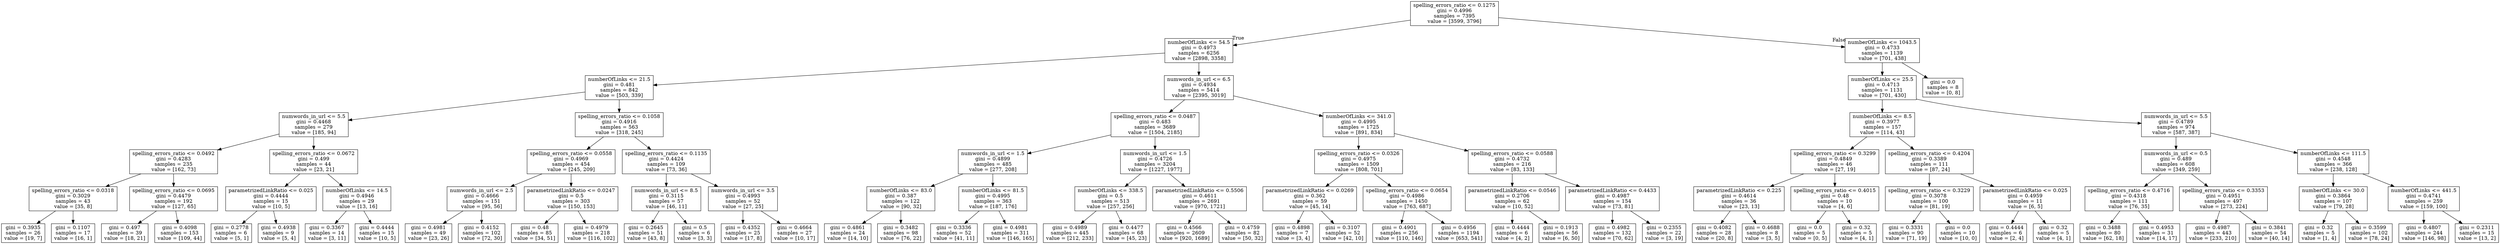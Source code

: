 digraph Tree {
node [shape=box] ;
0 [label="spelling_errors_ratio <= 0.1275\ngini = 0.4996\nsamples = 7395\nvalue = [3599, 3796]"] ;
1 [label="numberOfLinks <= 54.5\ngini = 0.4973\nsamples = 6256\nvalue = [2898, 3358]"] ;
0 -> 1 [labeldistance=2.5, labelangle=45, headlabel="True"] ;
2 [label="numberOfLinks <= 21.5\ngini = 0.481\nsamples = 842\nvalue = [503, 339]"] ;
1 -> 2 ;
3 [label="numwords_in_url <= 5.5\ngini = 0.4468\nsamples = 279\nvalue = [185, 94]"] ;
2 -> 3 ;
4 [label="spelling_errors_ratio <= 0.0492\ngini = 0.4283\nsamples = 235\nvalue = [162, 73]"] ;
3 -> 4 ;
5 [label="spelling_errors_ratio <= 0.0318\ngini = 0.3029\nsamples = 43\nvalue = [35, 8]"] ;
4 -> 5 ;
6 [label="gini = 0.3935\nsamples = 26\nvalue = [19, 7]"] ;
5 -> 6 ;
7 [label="gini = 0.1107\nsamples = 17\nvalue = [16, 1]"] ;
5 -> 7 ;
8 [label="spelling_errors_ratio <= 0.0695\ngini = 0.4479\nsamples = 192\nvalue = [127, 65]"] ;
4 -> 8 ;
9 [label="gini = 0.497\nsamples = 39\nvalue = [18, 21]"] ;
8 -> 9 ;
10 [label="gini = 0.4098\nsamples = 153\nvalue = [109, 44]"] ;
8 -> 10 ;
11 [label="spelling_errors_ratio <= 0.0672\ngini = 0.499\nsamples = 44\nvalue = [23, 21]"] ;
3 -> 11 ;
12 [label="parametrizedLinkRatio <= 0.025\ngini = 0.4444\nsamples = 15\nvalue = [10, 5]"] ;
11 -> 12 ;
13 [label="gini = 0.2778\nsamples = 6\nvalue = [5, 1]"] ;
12 -> 13 ;
14 [label="gini = 0.4938\nsamples = 9\nvalue = [5, 4]"] ;
12 -> 14 ;
15 [label="numberOfLinks <= 14.5\ngini = 0.4946\nsamples = 29\nvalue = [13, 16]"] ;
11 -> 15 ;
16 [label="gini = 0.3367\nsamples = 14\nvalue = [3, 11]"] ;
15 -> 16 ;
17 [label="gini = 0.4444\nsamples = 15\nvalue = [10, 5]"] ;
15 -> 17 ;
18 [label="spelling_errors_ratio <= 0.1058\ngini = 0.4916\nsamples = 563\nvalue = [318, 245]"] ;
2 -> 18 ;
19 [label="spelling_errors_ratio <= 0.0558\ngini = 0.4969\nsamples = 454\nvalue = [245, 209]"] ;
18 -> 19 ;
20 [label="numwords_in_url <= 2.5\ngini = 0.4666\nsamples = 151\nvalue = [95, 56]"] ;
19 -> 20 ;
21 [label="gini = 0.4981\nsamples = 49\nvalue = [23, 26]"] ;
20 -> 21 ;
22 [label="gini = 0.4152\nsamples = 102\nvalue = [72, 30]"] ;
20 -> 22 ;
23 [label="parametrizedLinkRatio <= 0.0247\ngini = 0.5\nsamples = 303\nvalue = [150, 153]"] ;
19 -> 23 ;
24 [label="gini = 0.48\nsamples = 85\nvalue = [34, 51]"] ;
23 -> 24 ;
25 [label="gini = 0.4979\nsamples = 218\nvalue = [116, 102]"] ;
23 -> 25 ;
26 [label="spelling_errors_ratio <= 0.1135\ngini = 0.4424\nsamples = 109\nvalue = [73, 36]"] ;
18 -> 26 ;
27 [label="numwords_in_url <= 8.5\ngini = 0.3115\nsamples = 57\nvalue = [46, 11]"] ;
26 -> 27 ;
28 [label="gini = 0.2645\nsamples = 51\nvalue = [43, 8]"] ;
27 -> 28 ;
29 [label="gini = 0.5\nsamples = 6\nvalue = [3, 3]"] ;
27 -> 29 ;
30 [label="numwords_in_url <= 3.5\ngini = 0.4993\nsamples = 52\nvalue = [27, 25]"] ;
26 -> 30 ;
31 [label="gini = 0.4352\nsamples = 25\nvalue = [17, 8]"] ;
30 -> 31 ;
32 [label="gini = 0.4664\nsamples = 27\nvalue = [10, 17]"] ;
30 -> 32 ;
33 [label="numwords_in_url <= 6.5\ngini = 0.4934\nsamples = 5414\nvalue = [2395, 3019]"] ;
1 -> 33 ;
34 [label="spelling_errors_ratio <= 0.0487\ngini = 0.483\nsamples = 3689\nvalue = [1504, 2185]"] ;
33 -> 34 ;
35 [label="numwords_in_url <= 1.5\ngini = 0.4899\nsamples = 485\nvalue = [277, 208]"] ;
34 -> 35 ;
36 [label="numberOfLinks <= 83.0\ngini = 0.387\nsamples = 122\nvalue = [90, 32]"] ;
35 -> 36 ;
37 [label="gini = 0.4861\nsamples = 24\nvalue = [14, 10]"] ;
36 -> 37 ;
38 [label="gini = 0.3482\nsamples = 98\nvalue = [76, 22]"] ;
36 -> 38 ;
39 [label="numberOfLinks <= 81.5\ngini = 0.4995\nsamples = 363\nvalue = [187, 176]"] ;
35 -> 39 ;
40 [label="gini = 0.3336\nsamples = 52\nvalue = [41, 11]"] ;
39 -> 40 ;
41 [label="gini = 0.4981\nsamples = 311\nvalue = [146, 165]"] ;
39 -> 41 ;
42 [label="numwords_in_url <= 1.5\ngini = 0.4726\nsamples = 3204\nvalue = [1227, 1977]"] ;
34 -> 42 ;
43 [label="numberOfLinks <= 338.5\ngini = 0.5\nsamples = 513\nvalue = [257, 256]"] ;
42 -> 43 ;
44 [label="gini = 0.4989\nsamples = 445\nvalue = [212, 233]"] ;
43 -> 44 ;
45 [label="gini = 0.4477\nsamples = 68\nvalue = [45, 23]"] ;
43 -> 45 ;
46 [label="parametrizedLinkRatio <= 0.5506\ngini = 0.4611\nsamples = 2691\nvalue = [970, 1721]"] ;
42 -> 46 ;
47 [label="gini = 0.4566\nsamples = 2609\nvalue = [920, 1689]"] ;
46 -> 47 ;
48 [label="gini = 0.4759\nsamples = 82\nvalue = [50, 32]"] ;
46 -> 48 ;
49 [label="numberOfLinks <= 341.0\ngini = 0.4995\nsamples = 1725\nvalue = [891, 834]"] ;
33 -> 49 ;
50 [label="spelling_errors_ratio <= 0.0326\ngini = 0.4975\nsamples = 1509\nvalue = [808, 701]"] ;
49 -> 50 ;
51 [label="parametrizedLinkRatio <= 0.0269\ngini = 0.362\nsamples = 59\nvalue = [45, 14]"] ;
50 -> 51 ;
52 [label="gini = 0.4898\nsamples = 7\nvalue = [3, 4]"] ;
51 -> 52 ;
53 [label="gini = 0.3107\nsamples = 52\nvalue = [42, 10]"] ;
51 -> 53 ;
54 [label="spelling_errors_ratio <= 0.0654\ngini = 0.4986\nsamples = 1450\nvalue = [763, 687]"] ;
50 -> 54 ;
55 [label="gini = 0.4901\nsamples = 256\nvalue = [110, 146]"] ;
54 -> 55 ;
56 [label="gini = 0.4956\nsamples = 1194\nvalue = [653, 541]"] ;
54 -> 56 ;
57 [label="spelling_errors_ratio <= 0.0588\ngini = 0.4732\nsamples = 216\nvalue = [83, 133]"] ;
49 -> 57 ;
58 [label="parametrizedLinkRatio <= 0.0546\ngini = 0.2706\nsamples = 62\nvalue = [10, 52]"] ;
57 -> 58 ;
59 [label="gini = 0.4444\nsamples = 6\nvalue = [4, 2]"] ;
58 -> 59 ;
60 [label="gini = 0.1913\nsamples = 56\nvalue = [6, 50]"] ;
58 -> 60 ;
61 [label="parametrizedLinkRatio <= 0.4433\ngini = 0.4987\nsamples = 154\nvalue = [73, 81]"] ;
57 -> 61 ;
62 [label="gini = 0.4982\nsamples = 132\nvalue = [70, 62]"] ;
61 -> 62 ;
63 [label="gini = 0.2355\nsamples = 22\nvalue = [3, 19]"] ;
61 -> 63 ;
64 [label="numberOfLinks <= 1043.5\ngini = 0.4733\nsamples = 1139\nvalue = [701, 438]"] ;
0 -> 64 [labeldistance=2.5, labelangle=-45, headlabel="False"] ;
65 [label="numberOfLinks <= 25.5\ngini = 0.4713\nsamples = 1131\nvalue = [701, 430]"] ;
64 -> 65 ;
66 [label="numberOfLinks <= 8.5\ngini = 0.3977\nsamples = 157\nvalue = [114, 43]"] ;
65 -> 66 ;
67 [label="spelling_errors_ratio <= 0.3299\ngini = 0.4849\nsamples = 46\nvalue = [27, 19]"] ;
66 -> 67 ;
68 [label="parametrizedLinkRatio <= 0.225\ngini = 0.4614\nsamples = 36\nvalue = [23, 13]"] ;
67 -> 68 ;
69 [label="gini = 0.4082\nsamples = 28\nvalue = [20, 8]"] ;
68 -> 69 ;
70 [label="gini = 0.4688\nsamples = 8\nvalue = [3, 5]"] ;
68 -> 70 ;
71 [label="spelling_errors_ratio <= 0.4015\ngini = 0.48\nsamples = 10\nvalue = [4, 6]"] ;
67 -> 71 ;
72 [label="gini = 0.0\nsamples = 5\nvalue = [0, 5]"] ;
71 -> 72 ;
73 [label="gini = 0.32\nsamples = 5\nvalue = [4, 1]"] ;
71 -> 73 ;
74 [label="spelling_errors_ratio <= 0.4204\ngini = 0.3389\nsamples = 111\nvalue = [87, 24]"] ;
66 -> 74 ;
75 [label="spelling_errors_ratio <= 0.3229\ngini = 0.3078\nsamples = 100\nvalue = [81, 19]"] ;
74 -> 75 ;
76 [label="gini = 0.3331\nsamples = 90\nvalue = [71, 19]"] ;
75 -> 76 ;
77 [label="gini = 0.0\nsamples = 10\nvalue = [10, 0]"] ;
75 -> 77 ;
78 [label="parametrizedLinkRatio <= 0.025\ngini = 0.4959\nsamples = 11\nvalue = [6, 5]"] ;
74 -> 78 ;
79 [label="gini = 0.4444\nsamples = 6\nvalue = [2, 4]"] ;
78 -> 79 ;
80 [label="gini = 0.32\nsamples = 5\nvalue = [4, 1]"] ;
78 -> 80 ;
81 [label="numwords_in_url <= 5.5\ngini = 0.4789\nsamples = 974\nvalue = [587, 387]"] ;
65 -> 81 ;
82 [label="numwords_in_url <= 0.5\ngini = 0.489\nsamples = 608\nvalue = [349, 259]"] ;
81 -> 82 ;
83 [label="spelling_errors_ratio <= 0.4716\ngini = 0.4318\nsamples = 111\nvalue = [76, 35]"] ;
82 -> 83 ;
84 [label="gini = 0.3488\nsamples = 80\nvalue = [62, 18]"] ;
83 -> 84 ;
85 [label="gini = 0.4953\nsamples = 31\nvalue = [14, 17]"] ;
83 -> 85 ;
86 [label="spelling_errors_ratio <= 0.3353\ngini = 0.4951\nsamples = 497\nvalue = [273, 224]"] ;
82 -> 86 ;
87 [label="gini = 0.4987\nsamples = 443\nvalue = [233, 210]"] ;
86 -> 87 ;
88 [label="gini = 0.3841\nsamples = 54\nvalue = [40, 14]"] ;
86 -> 88 ;
89 [label="numberOfLinks <= 111.5\ngini = 0.4548\nsamples = 366\nvalue = [238, 128]"] ;
81 -> 89 ;
90 [label="numberOfLinks <= 30.0\ngini = 0.3864\nsamples = 107\nvalue = [79, 28]"] ;
89 -> 90 ;
91 [label="gini = 0.32\nsamples = 5\nvalue = [1, 4]"] ;
90 -> 91 ;
92 [label="gini = 0.3599\nsamples = 102\nvalue = [78, 24]"] ;
90 -> 92 ;
93 [label="numberOfLinks <= 441.5\ngini = 0.4741\nsamples = 259\nvalue = [159, 100]"] ;
89 -> 93 ;
94 [label="gini = 0.4807\nsamples = 244\nvalue = [146, 98]"] ;
93 -> 94 ;
95 [label="gini = 0.2311\nsamples = 15\nvalue = [13, 2]"] ;
93 -> 95 ;
96 [label="gini = 0.0\nsamples = 8\nvalue = [0, 8]"] ;
64 -> 96 ;
}